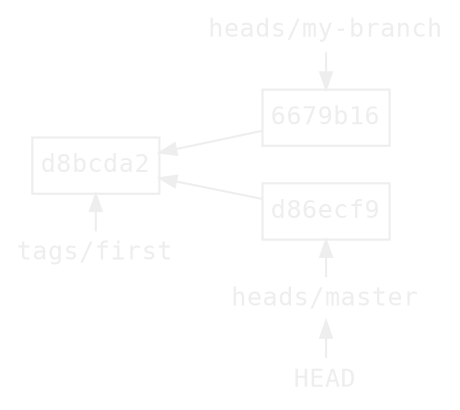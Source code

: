 digraph branch {
    bgcolor = transparent
    color = white
    rankdir = RL
    ranksep = 0
    node [fontname=monospace, fontsize=12, fontcolor="#eeeeee",
          margin="0.06,0.1", height=0, color="#eeeeee"]
    edge [fontcolor="#eeeeee", color="#eeeeee", arrowsize=0.8]

    node [shape=box, labeldistance=0.2]
    "d8bcda2"
    "6679b16"
    "d86ecf9"

    node [shape=none, margin=0.05, height=0]
    HEAD
    master [label="heads/master"]
    my_branch [label="heads/my-branch"]
    first [label="tags/first"]

    "6679b16" -> "d8bcda2"
    "d86ecf9" -> "d8bcda2"

    {
        rank = same
        first -> "d8bcda2" [constraint=false]
    }

    {
        rank = same
        my_branch -> "6679b16"
        HEAD -> master [constraint=false]
        master -> "d86ecf9" [constraint=false]
    }
}
